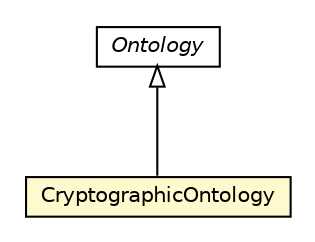 #!/usr/local/bin/dot
#
# Class diagram 
# Generated by UMLGraph version R5_6-24-gf6e263 (http://www.umlgraph.org/)
#

digraph G {
	edge [fontname="Helvetica",fontsize=10,labelfontname="Helvetica",labelfontsize=10];
	node [fontname="Helvetica",fontsize=10,shape=plaintext];
	nodesep=0.25;
	ranksep=0.5;
	// org.universAAL.ontology.cryptographic.CryptographicOntology
	c122550 [label=<<table title="org.universAAL.ontology.cryptographic.CryptographicOntology" border="0" cellborder="1" cellspacing="0" cellpadding="2" port="p" bgcolor="lemonChiffon" href="./CryptographicOntology.html">
		<tr><td><table border="0" cellspacing="0" cellpadding="1">
<tr><td align="center" balign="center"> CryptographicOntology </td></tr>
		</table></td></tr>
		</table>>, URL="./CryptographicOntology.html", fontname="Helvetica", fontcolor="black", fontsize=10.0];
	//org.universAAL.ontology.cryptographic.CryptographicOntology extends org.universAAL.middleware.owl.Ontology
	c122875:p -> c122550:p [dir=back,arrowtail=empty];
	// org.universAAL.middleware.owl.Ontology
	c122875 [label=<<table title="org.universAAL.middleware.owl.Ontology" border="0" cellborder="1" cellspacing="0" cellpadding="2" port="p" href="http://java.sun.com/j2se/1.4.2/docs/api/org/universAAL/middleware/owl/Ontology.html">
		<tr><td><table border="0" cellspacing="0" cellpadding="1">
<tr><td align="center" balign="center"><font face="Helvetica-Oblique"> Ontology </font></td></tr>
		</table></td></tr>
		</table>>, URL="http://java.sun.com/j2se/1.4.2/docs/api/org/universAAL/middleware/owl/Ontology.html", fontname="Helvetica", fontcolor="black", fontsize=10.0];
}

